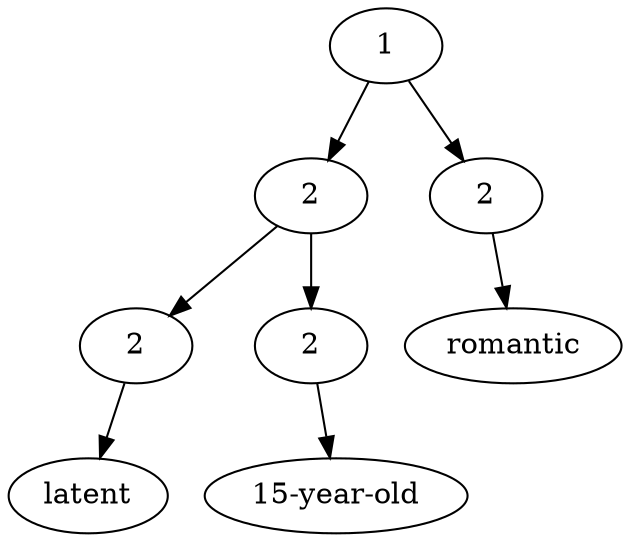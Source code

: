 digraph G{Node0 [label="1"]
Node0 -> Node1
Node0 -> Node6
Node1 [label="2"]
Node1 -> Node2
Node1 -> Node4
Node6 [label="2"]
Node6 -> Node7
Node2 [label="2"]
Node2 -> Node3
Node4 [label="2"]
Node4 -> Node5
Node7 [label="romantic"]
Node3 [label="latent"]
Node5 [label="15-year-old"]
}